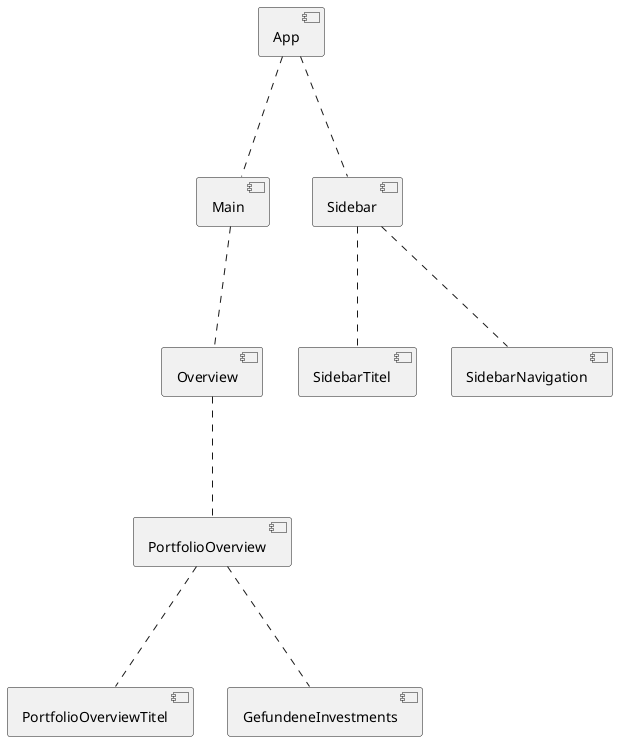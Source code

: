@startuml

[App] as app

[Main] as main

[Overview] as overview
[PortfolioOverview] as portfoliooverview
[PortfolioOverviewTitel] as portfoliooverviewtitel
[GefundeneInvestments] as gefundeneinvestments

[Sidebar] as sidebar
[SidebarTitel] as sidebartitel
[SidebarNavigation] as sidebarnavigation

app ... sidebar
app ... main

main ... overview

overview ... portfoliooverview

portfoliooverview ... portfoliooverviewtitel
portfoliooverview ... gefundeneinvestments

sidebar ... sidebartitel
sidebar ... sidebarnavigation


hide empty members
@enduml

